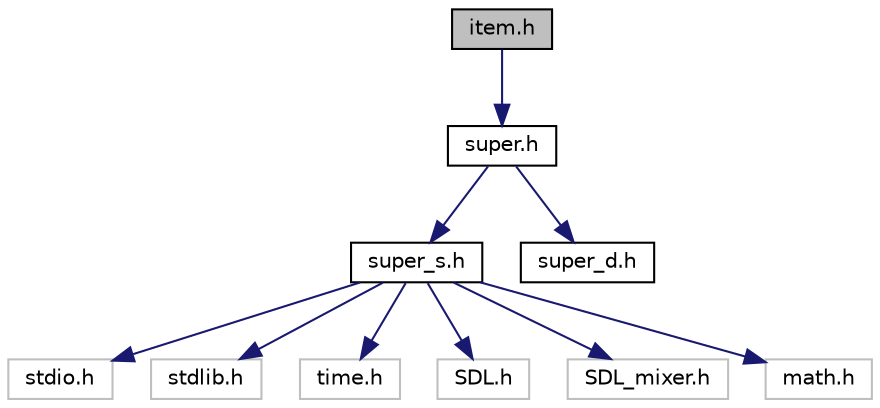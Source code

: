 digraph "item.h"
{
 // LATEX_PDF_SIZE
  edge [fontname="Helvetica",fontsize="10",labelfontname="Helvetica",labelfontsize="10"];
  node [fontname="Helvetica",fontsize="10",shape=record];
  Node1 [label="item.h",height=0.2,width=0.4,color="black", fillcolor="grey75", style="filled", fontcolor="black",tooltip="Fichier qui influe sur la création d'items du programme."];
  Node1 -> Node2 [color="midnightblue",fontsize="10",style="solid",fontname="Helvetica"];
  Node2 [label="super.h",height=0.2,width=0.4,color="black", fillcolor="white", style="filled",URL="$super_8h.html",tooltip="Header principale du programmes."];
  Node2 -> Node3 [color="midnightblue",fontsize="10",style="solid",fontname="Helvetica"];
  Node3 [label="super_s.h",height=0.2,width=0.4,color="black", fillcolor="white", style="filled",URL="$super__s_8h.html",tooltip="Structure de données du code."];
  Node3 -> Node4 [color="midnightblue",fontsize="10",style="solid",fontname="Helvetica"];
  Node4 [label="stdio.h",height=0.2,width=0.4,color="grey75", fillcolor="white", style="filled",tooltip=" "];
  Node3 -> Node5 [color="midnightblue",fontsize="10",style="solid",fontname="Helvetica"];
  Node5 [label="stdlib.h",height=0.2,width=0.4,color="grey75", fillcolor="white", style="filled",tooltip=" "];
  Node3 -> Node6 [color="midnightblue",fontsize="10",style="solid",fontname="Helvetica"];
  Node6 [label="time.h",height=0.2,width=0.4,color="grey75", fillcolor="white", style="filled",tooltip=" "];
  Node3 -> Node7 [color="midnightblue",fontsize="10",style="solid",fontname="Helvetica"];
  Node7 [label="SDL.h",height=0.2,width=0.4,color="grey75", fillcolor="white", style="filled",tooltip=" "];
  Node3 -> Node8 [color="midnightblue",fontsize="10",style="solid",fontname="Helvetica"];
  Node8 [label="SDL_mixer.h",height=0.2,width=0.4,color="grey75", fillcolor="white", style="filled",tooltip=" "];
  Node3 -> Node9 [color="midnightblue",fontsize="10",style="solid",fontname="Helvetica"];
  Node9 [label="math.h",height=0.2,width=0.4,color="grey75", fillcolor="white", style="filled",tooltip=" "];
  Node2 -> Node10 [color="midnightblue",fontsize="10",style="solid",fontname="Helvetica"];
  Node10 [label="super_d.h",height=0.2,width=0.4,color="black", fillcolor="white", style="filled",URL="$super__d_8h.html",tooltip="Header des defines du programmes."];
}

